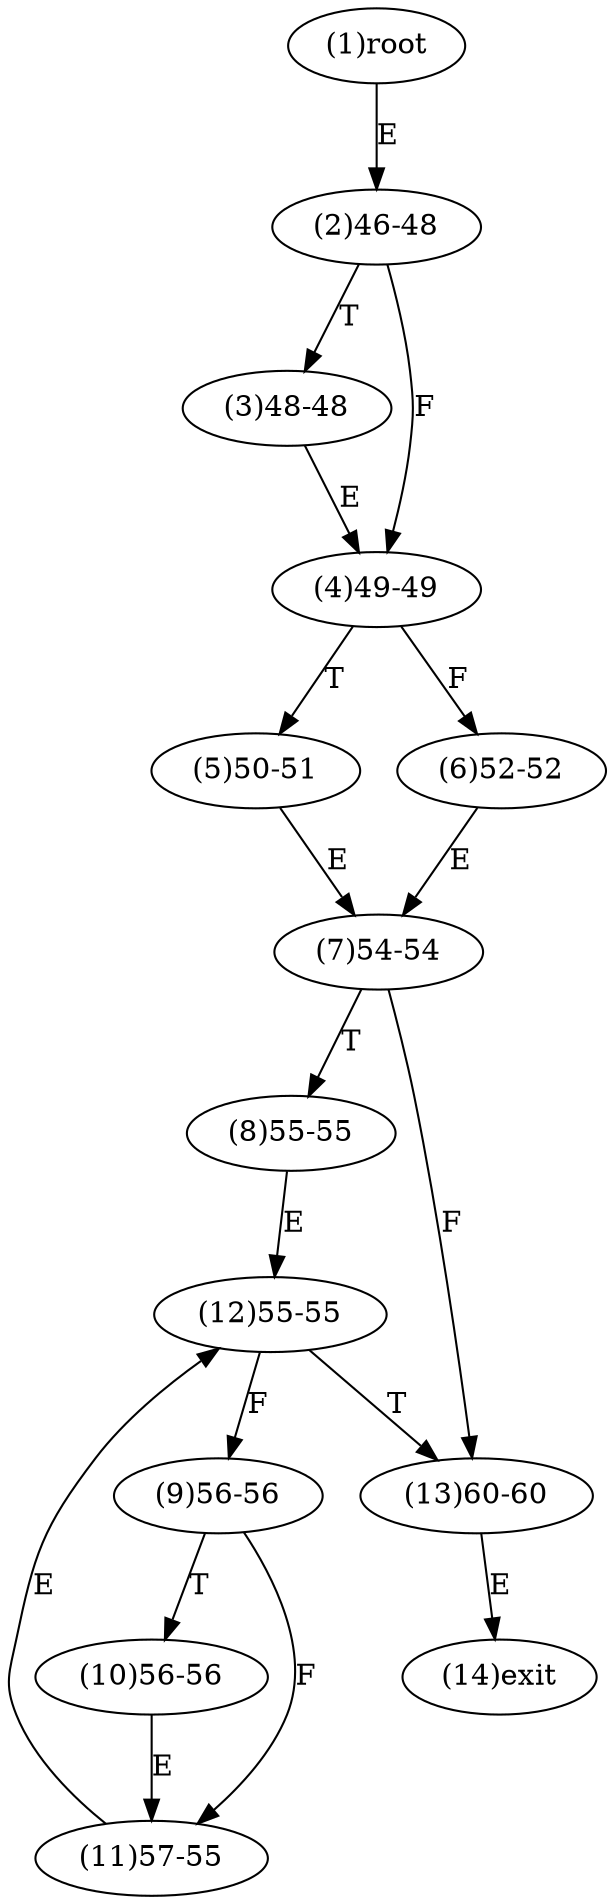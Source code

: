 digraph "" { 
1[ label="(1)root"];
2[ label="(2)46-48"];
3[ label="(3)48-48"];
4[ label="(4)49-49"];
5[ label="(5)50-51"];
6[ label="(6)52-52"];
7[ label="(7)54-54"];
8[ label="(8)55-55"];
9[ label="(9)56-56"];
10[ label="(10)56-56"];
11[ label="(11)57-55"];
12[ label="(12)55-55"];
13[ label="(13)60-60"];
14[ label="(14)exit"];
1->2[ label="E"];
2->4[ label="F"];
2->3[ label="T"];
3->4[ label="E"];
4->6[ label="F"];
4->5[ label="T"];
5->7[ label="E"];
6->7[ label="E"];
7->13[ label="F"];
7->8[ label="T"];
8->12[ label="E"];
9->11[ label="F"];
9->10[ label="T"];
10->11[ label="E"];
11->12[ label="E"];
12->9[ label="F"];
12->13[ label="T"];
13->14[ label="E"];
}